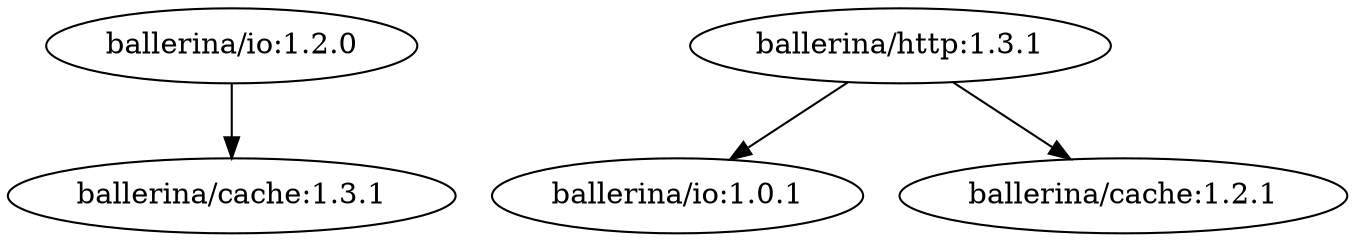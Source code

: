 digraph central {
    subgraph "ballerina/io:1.0.1" {
    }

    subgraph "ballerina/io:1.2.0" {
    "ballerina/io:1.2.0" -> "ballerina/cache:1.3.1"
    }

    subgraph "ballerina/http:1.3.1" {
    "ballerina/http:1.3.1" -> "ballerina/io:1.0.1"
    "ballerina/http:1.3.1" -> "ballerina/cache:1.2.1"
    }

    subgraph "ballerina/cache:1.2.1" {
    }

    subgraph "ballerina/cache:1.3.1" {
    }

    subgraph "ballerina/cache:1.3.2" {
    }

    subgraph "ballerina/cache:1.4.0" {
    }
}

